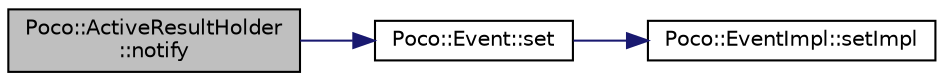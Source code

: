 digraph "Poco::ActiveResultHolder::notify"
{
 // LATEX_PDF_SIZE
  edge [fontname="Helvetica",fontsize="10",labelfontname="Helvetica",labelfontsize="10"];
  node [fontname="Helvetica",fontsize="10",shape=record];
  rankdir="LR";
  Node1 [label="Poco::ActiveResultHolder\l::notify",height=0.2,width=0.4,color="black", fillcolor="grey75", style="filled", fontcolor="black",tooltip="Notifies the invoking thread that the result became available."];
  Node1 -> Node2 [color="midnightblue",fontsize="10",style="solid",fontname="Helvetica"];
  Node2 [label="Poco::Event::set",height=0.2,width=0.4,color="black", fillcolor="white", style="filled",URL="$classPoco_1_1Event.html#a99a0419c5b9481bfc28efb3fa21f7979",tooltip="Destroys the event."];
  Node2 -> Node3 [color="midnightblue",fontsize="10",style="solid",fontname="Helvetica"];
  Node3 [label="Poco::EventImpl::setImpl",height=0.2,width=0.4,color="black", fillcolor="white", style="filled",URL="$classPoco_1_1EventImpl.html#a3b222e22982c18c5aef6de544feb4d97",tooltip=" "];
}
